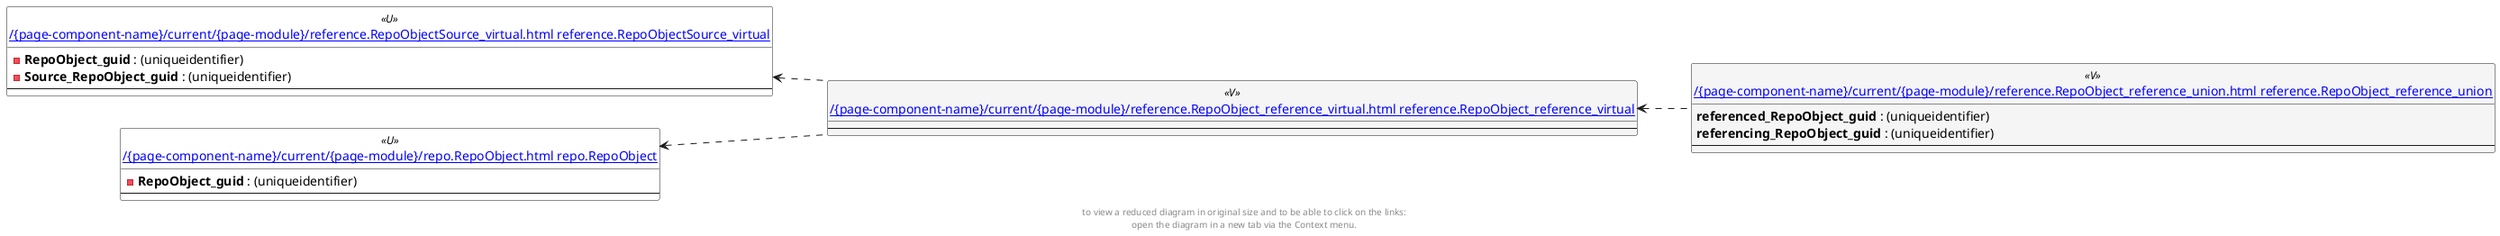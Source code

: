 @startuml
left to right direction
'top to bottom direction
hide circle
'avoide "." issues:
set namespaceSeparator none


skinparam class {
  BackgroundColor White
  BackgroundColor<<FN>> Yellow
  BackgroundColor<<FS>> Yellow
  BackgroundColor<<FT>> LightGray
  BackgroundColor<<IF>> Yellow
  BackgroundColor<<IS>> Yellow
  BackgroundColor<<P>> Aqua
  BackgroundColor<<PC>> Aqua
  BackgroundColor<<SN>> Yellow
  BackgroundColor<<SO>> SlateBlue
  BackgroundColor<<TF>> LightGray
  BackgroundColor<<TR>> Tomato
  BackgroundColor<<U>> White
  BackgroundColor<<V>> WhiteSmoke
  BackgroundColor<<X>> Aqua
}


entity "[[{site-url}/{page-component-name}/current/{page-module}/reference.RepoObject_reference_union.html reference.RepoObject_reference_union]]" as reference.RepoObject_reference_union << V >> {
  **referenced_RepoObject_guid** : (uniqueidentifier)
  **referencing_RepoObject_guid** : (uniqueidentifier)
  --
}

entity "[[{site-url}/{page-component-name}/current/{page-module}/reference.RepoObject_reference_virtual.html reference.RepoObject_reference_virtual]]" as reference.RepoObject_reference_virtual << V >> {
  --
}

entity "[[{site-url}/{page-component-name}/current/{page-module}/reference.RepoObjectSource_virtual.html reference.RepoObjectSource_virtual]]" as reference.RepoObjectSource_virtual << U >> {
  - **RepoObject_guid** : (uniqueidentifier)
  - **Source_RepoObject_guid** : (uniqueidentifier)
  --
}

entity "[[{site-url}/{page-component-name}/current/{page-module}/repo.RepoObject.html repo.RepoObject]]" as repo.RepoObject << U >> {
  - **RepoObject_guid** : (uniqueidentifier)
  --
}

reference.RepoObject_reference_virtual <.. reference.RepoObject_reference_union
reference.RepoObjectSource_virtual <.. reference.RepoObject_reference_virtual
repo.RepoObject <.. reference.RepoObject_reference_virtual
footer
to view a reduced diagram in original size and to be able to click on the links:
open the diagram in a new tab via the Context menu.
end footer

@enduml

